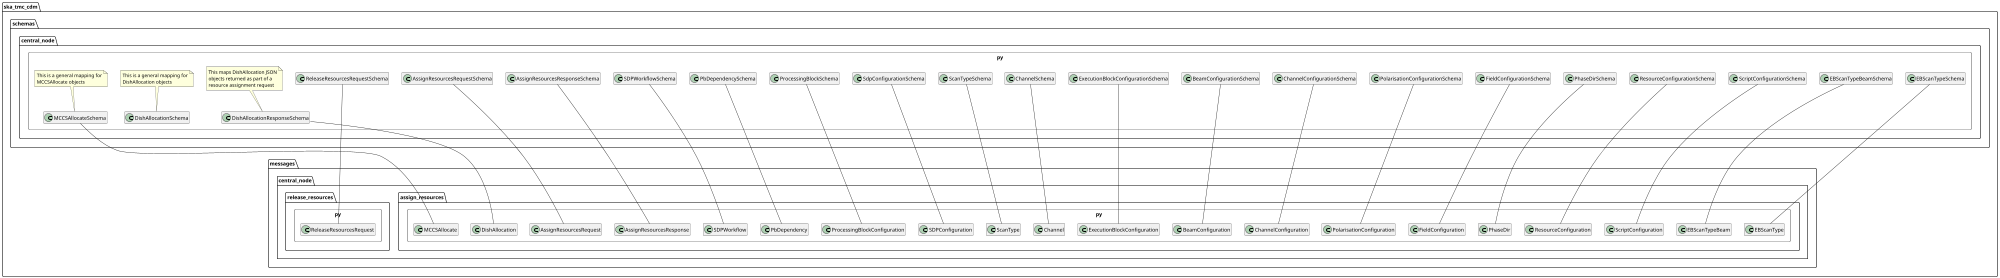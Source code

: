 @startuml
scale 2000 width
!pragma useNewPackage
hide empty members


package ska_tmc_cdm.schemas {
	package central_node.py <<Rectangle>> {
		class ReleaseResourcesRequestSchema
		class AssignResourcesRequestSchema
		class AssignResourcesResponseSchema
        class SDPWorkflowSchema
        class PbDependencySchema
        class ProcessingBlockSchema
        class SdpConfigurationSchema
        class MCCSAllocateSchema
        note top of MCCSAllocateSchema
            This is a general mapping for
            MCCSAllocate objects
        end note

		class DishAllocationSchema
		note top of DishAllocationSchema
			This is a general mapping for
			DishAllocation objects
		end note

		class DishAllocationResponseSchema
		note top of DishAllocationResponseSchema
			This maps DishAllocation JSON
			objects returned as part of a
			resource assignment request
		end note

        class ScanTypeSchema
        class ChannelSchema
        class ExecutionBlockConfigurationSchema
        class BeamConfigurationSchema
        class ChannelConfigurationSchema
        class PolarisationConfigurationSchema
        class FieldConfigurationSchema
        class PhaseDirSchema
        class ResourceConfigurationSchema
        class ScriptConfigurationSchema
        class EBScanTypeBeamSchema
        class EBScanTypeSchema
	}
}

package ska_tmc_cdm.messages.central_node {
	package assign_resources.py <<Rectangle>> {
		class AssignResourcesRequest
		class AssignResourcesResponse
		class DishAllocation
        class ScanType
        class SDPWorkflow
        class PbDependency
        class ProcessingBlockConfiguration
        class SDPConfiguration
        class MCCSAllocate
        class Channel
        class ExecutionBlockConfiguration
        class BeamConfiguration
        class ChannelConfiguration
        class PolarisationConfiguration
        class FieldConfiguration
        class PhaseDir
        class ResourceConfiguration
        class ScriptConfiguration
        class EBScanTypeBeam
        class EBScanType
	}

	package release_resources.py <<Rectangle>> {
		class ReleaseResourcesRequest
	}
}

DishAllocationResponseSchema --- DishAllocation
AssignResourcesRequestSchema --- AssignResourcesRequest
AssignResourcesResponseSchema --- AssignResourcesResponse
ReleaseResourcesRequestSchema --- ReleaseResourcesRequest
ScanTypeSchema --- ScanType
SDPWorkflowSchema --- SDPWorkflow
PbDependencySchema --- PbDependency
ProcessingBlockSchema --- ProcessingBlockConfiguration
SdpConfigurationSchema --- SDPConfiguration
MCCSAllocateSchema --- MCCSAllocate
ChannelSchema --- Channel
ExecutionBlockConfigurationSchema --- ExecutionBlockConfiguration
BeamConfigurationSchema --- BeamConfiguration
ChannelConfigurationSchema -- ChannelConfiguration
PolarisationConfigurationSchema -- PolarisationConfiguration
FieldConfigurationSchema --- FieldConfiguration
PhaseDirSchema --- PhaseDir
ResourceConfigurationSchema --- ResourceConfiguration
ScriptConfigurationSchema --- ScriptConfiguration
EBScanTypeBeamSchema --- EBScanTypeBeam
EBScanTypeSchema --- EBScanType

@enduml
